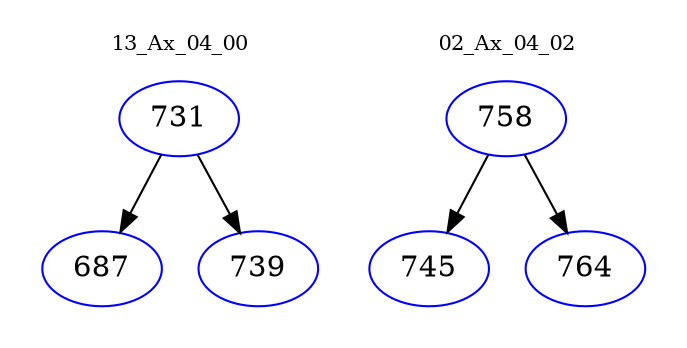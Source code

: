 digraph{
subgraph cluster_0 {
color = white
label = "13_Ax_04_00";
fontsize=10;
T0_731 [label="731", color="blue"]
T0_731 -> T0_687 [color="black"]
T0_687 [label="687", color="blue"]
T0_731 -> T0_739 [color="black"]
T0_739 [label="739", color="blue"]
}
subgraph cluster_1 {
color = white
label = "02_Ax_04_02";
fontsize=10;
T1_758 [label="758", color="blue"]
T1_758 -> T1_745 [color="black"]
T1_745 [label="745", color="blue"]
T1_758 -> T1_764 [color="black"]
T1_764 [label="764", color="blue"]
}
}
